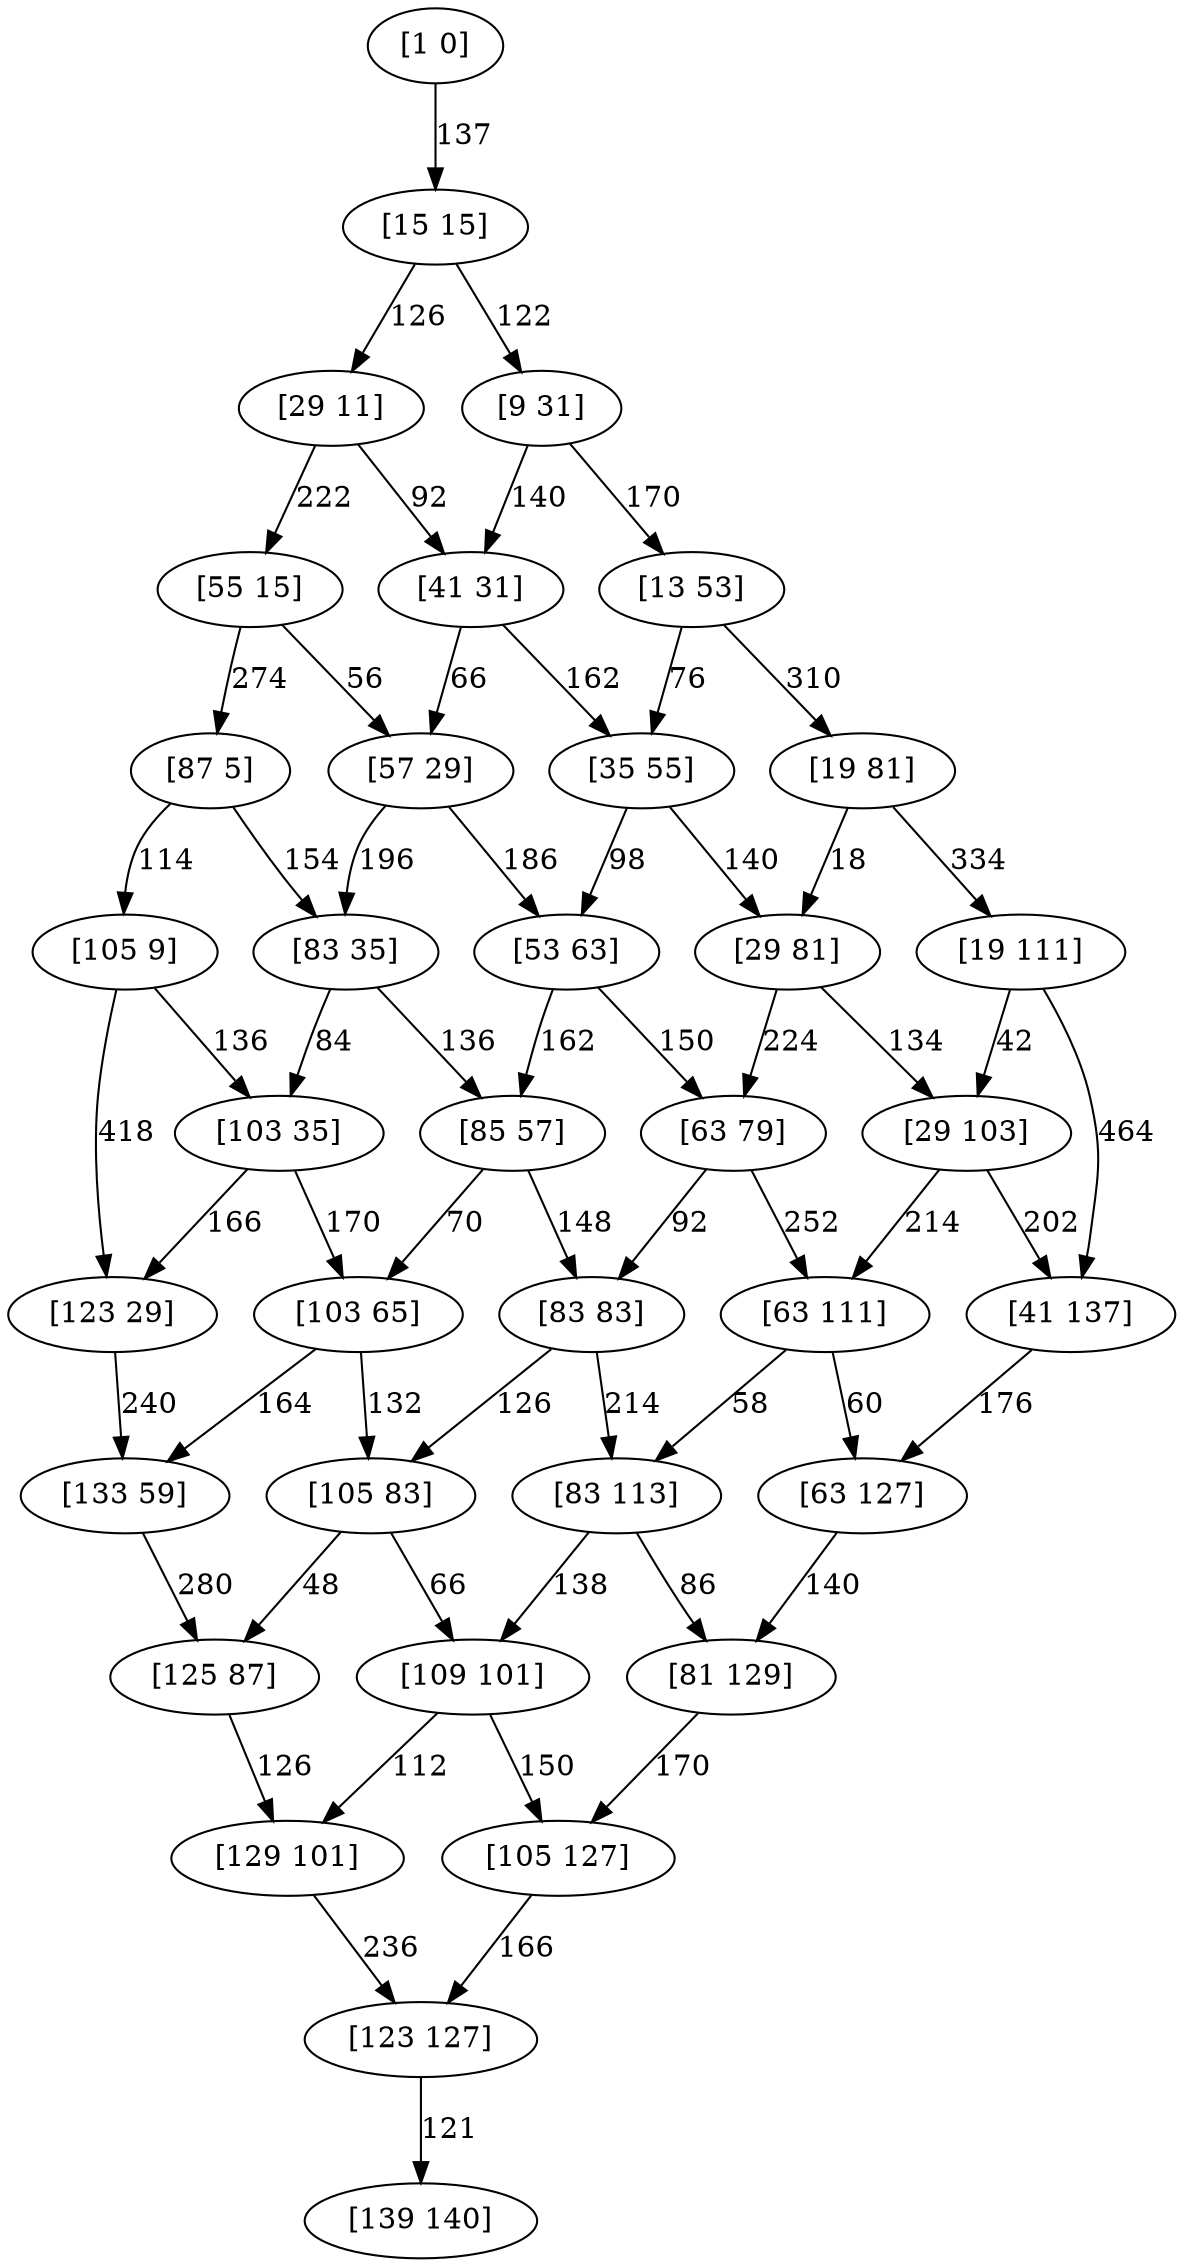 digraph G {
"[15 15]" -> "[29 11]" [label=126];
"[15 15]" -> "[9 31]" [label=122];
"[87 5]" -> "[83 35]" [label=154];
"[87 5]" -> "[105 9]" [label=114];
"[105 9]" -> "[123 29]" [label=418];
"[105 9]" -> "[103 35]" [label=136];
"[41 137]" -> "[63 127]" [label=176];
"[55 15]" -> "[87 5]" [label=274];
"[55 15]" -> "[57 29]" [label=56];
"[85 57]" -> "[103 65]" [label=70];
"[85 57]" -> "[83 83]" [label=148];
"[63 127]" -> "[81 129]" [label=140];
"[29 81]" -> "[63 79]" [label=224];
"[29 81]" -> "[29 103]" [label=134];
"[29 103]" -> "[63 111]" [label=214];
"[29 103]" -> "[41 137]" [label=202];
"[1 0]" -> "[15 15]" [label=137];
"[29 11]" -> "[55 15]" [label=222];
"[29 11]" -> "[41 31]" [label=92];
"[103 65]" -> "[133 59]" [label=164];
"[103 65]" -> "[105 83]" [label=132];
"[105 127]" -> "[123 127]" [label=166];
"[123 29]" -> "[133 59]" [label=240];
"[125 87]" -> "[129 101]" [label=126];
"[123 127]" -> "[139 140]" [label=121];
"[109 101]" -> "[129 101]" [label=112];
"[109 101]" -> "[105 127]" [label=150];
"[81 129]" -> "[105 127]" [label=170];
"[63 79]" -> "[83 83]" [label=92];
"[63 79]" -> "[63 111]" [label=252];
"[19 111]" -> "[29 103]" [label=42];
"[19 111]" -> "[41 137]" [label=464];
"[129 101]" -> "[123 127]" [label=236];
"[105 83]" -> "[125 87]" [label=48];
"[105 83]" -> "[109 101]" [label=66];
"[83 83]" -> "[105 83]" [label=126];
"[83 83]" -> "[83 113]" [label=214];
"[57 29]" -> "[83 35]" [label=196];
"[57 29]" -> "[53 63]" [label=186];
"[63 111]" -> "[83 113]" [label=58];
"[63 111]" -> "[63 127]" [label=60];
"[35 55]" -> "[29 81]" [label=140];
"[35 55]" -> "[53 63]" [label=98];
"[133 59]" -> "[125 87]" [label=280];
"[103 35]" -> "[123 29]" [label=166];
"[103 35]" -> "[103 65]" [label=170];
"[13 53]" -> "[35 55]" [label=76];
"[13 53]" -> "[19 81]" [label=310];
"[19 81]" -> "[29 81]" [label=18];
"[19 81]" -> "[19 111]" [label=334];
"[83 35]" -> "[85 57]" [label=136];
"[83 35]" -> "[103 35]" [label=84];
"[83 113]" -> "[109 101]" [label=138];
"[83 113]" -> "[81 129]" [label=86];
"[53 63]" -> "[85 57]" [label=162];
"[53 63]" -> "[63 79]" [label=150];
"[41 31]" -> "[57 29]" [label=66];
"[41 31]" -> "[35 55]" [label=162];
"[9 31]" -> "[41 31]" [label=140];
"[9 31]" -> "[13 53]" [label=170];
}